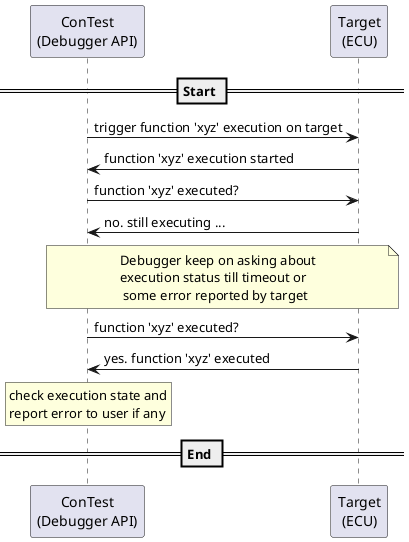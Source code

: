 
@startuml{run_func_on_target.png}

participant "ConTest\n(Debugger API)" as fw
participant "Target\n(ECU)" as trg


== Start ==

fw -> trg: trigger function 'xyz' execution on target
trg -> fw: function 'xyz' execution started
fw -> trg: function 'xyz' executed?
trg -> fw: no. still executing ...
note over fw, trg: Debugger keep on asking about\nexecution status till timeout or\n some error reported by target
fw -> trg: function 'xyz' executed?
trg -> fw: yes. function 'xyz' executed

rnote over fw
 check execution state and
 report error to user if any
endrnote

== End ==

@enduml
